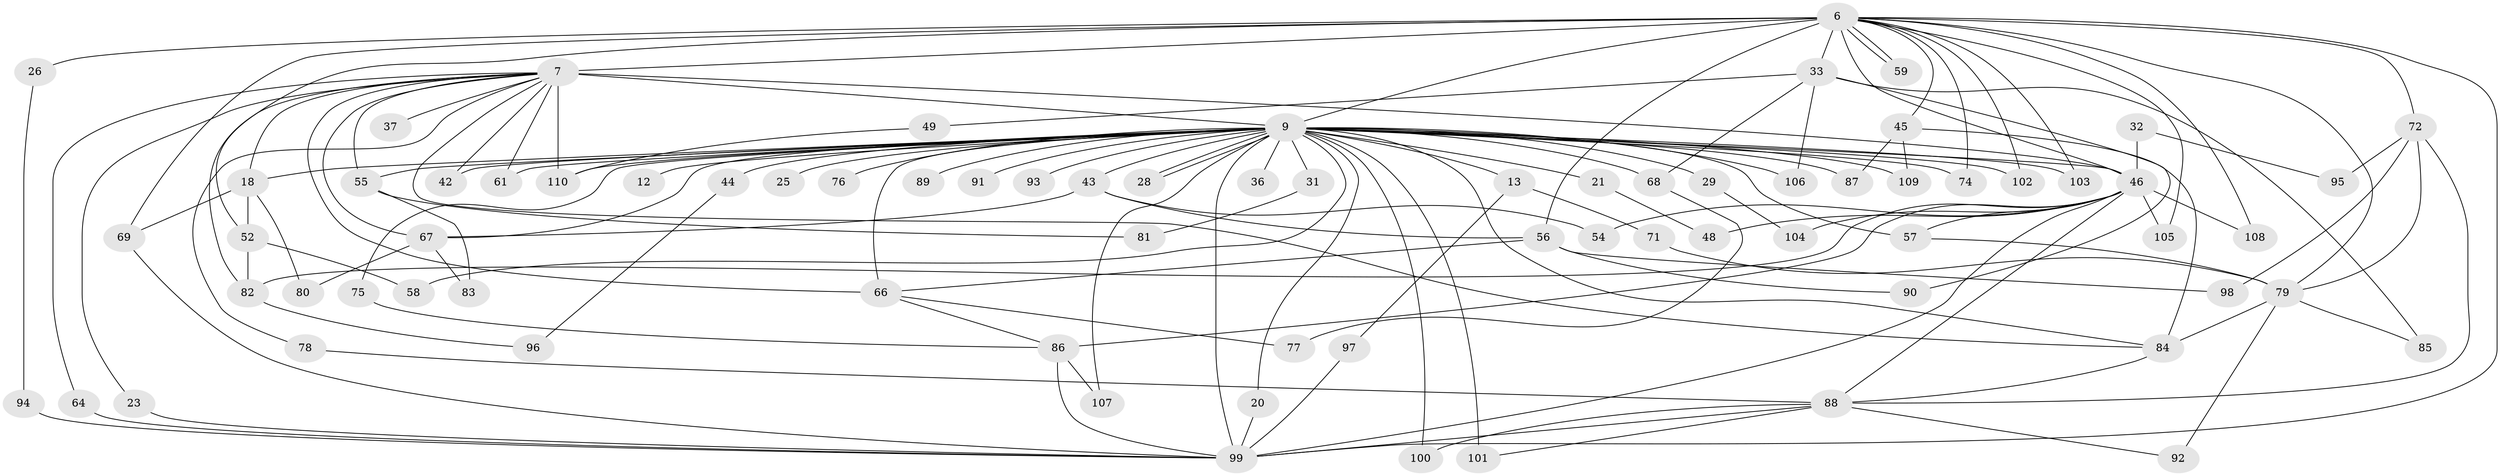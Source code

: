 // original degree distribution, {19: 0.01818181818181818, 25: 0.01818181818181818, 16: 0.00909090909090909, 22: 0.02727272727272727, 17: 0.00909090909090909, 15: 0.00909090909090909, 5: 0.05454545454545454, 2: 0.5363636363636364, 4: 0.09090909090909091, 7: 0.02727272727272727, 3: 0.17272727272727273, 10: 0.00909090909090909, 6: 0.01818181818181818}
// Generated by graph-tools (version 1.1) at 2025/47/03/04/25 21:47:35]
// undirected, 77 vertices, 144 edges
graph export_dot {
graph [start="1"]
  node [color=gray90,style=filled];
  6 [super="+1"];
  7 [super="+4"];
  9 [super="+2+8"];
  12;
  13;
  18;
  20;
  21;
  23;
  25;
  26;
  28;
  29;
  31;
  32;
  33;
  36;
  37;
  42;
  43 [super="+11+24"];
  44;
  45;
  46 [super="+10"];
  48 [super="+34"];
  49;
  52 [super="+27"];
  54;
  55;
  56 [super="+50"];
  57;
  58;
  59;
  61;
  64;
  66 [super="+40"];
  67 [super="+17"];
  68;
  69;
  71;
  72 [super="+51+60"];
  74;
  75;
  76;
  77;
  78;
  79 [super="+73"];
  80;
  81;
  82 [super="+35"];
  83;
  84 [super="+14"];
  85;
  86 [super="+41"];
  87;
  88 [super="+30+62"];
  89;
  90;
  91;
  92;
  93;
  94;
  95;
  96;
  97;
  98;
  99 [super="+65+63"];
  100;
  101 [super="+70"];
  102;
  103;
  104;
  105;
  106;
  107;
  108;
  109;
  110 [super="+38+47"];
  6 -- 7 [weight=4];
  6 -- 9 [weight=8];
  6 -- 33 [weight=2];
  6 -- 45;
  6 -- 59;
  6 -- 59;
  6 -- 69;
  6 -- 72 [weight=3];
  6 -- 74;
  6 -- 102;
  6 -- 103;
  6 -- 105;
  6 -- 108;
  6 -- 52 [weight=2];
  6 -- 26;
  6 -- 46 [weight=4];
  6 -- 79;
  6 -- 56;
  6 -- 99 [weight=3];
  7 -- 9 [weight=8];
  7 -- 23;
  7 -- 37 [weight=2];
  7 -- 55;
  7 -- 82 [weight=2];
  7 -- 64;
  7 -- 78;
  7 -- 18;
  7 -- 42;
  7 -- 110 [weight=3];
  7 -- 61;
  7 -- 84;
  7 -- 66 [weight=2];
  7 -- 46 [weight=4];
  7 -- 67;
  9 -- 20;
  9 -- 28;
  9 -- 28;
  9 -- 58;
  9 -- 66 [weight=2];
  9 -- 89 [weight=2];
  9 -- 91 [weight=2];
  9 -- 101 [weight=2];
  9 -- 102;
  9 -- 103;
  9 -- 107;
  9 -- 43 [weight=4];
  9 -- 68;
  9 -- 74;
  9 -- 75;
  9 -- 13 [weight=2];
  9 -- 84 [weight=2];
  9 -- 87;
  9 -- 25 [weight=2];
  9 -- 93;
  9 -- 31 [weight=2];
  9 -- 110;
  9 -- 55;
  9 -- 57;
  9 -- 12 [weight=2];
  9 -- 76;
  9 -- 18;
  9 -- 21 [weight=2];
  9 -- 29 [weight=2];
  9 -- 36 [weight=2];
  9 -- 100;
  9 -- 42;
  9 -- 44 [weight=2];
  9 -- 106;
  9 -- 46 [weight=9];
  9 -- 109;
  9 -- 61;
  9 -- 67;
  9 -- 99 [weight=2];
  13 -- 71;
  13 -- 97;
  18 -- 69;
  18 -- 80;
  18 -- 52;
  20 -- 99;
  21 -- 48 [weight=2];
  23 -- 99;
  26 -- 94;
  29 -- 104;
  31 -- 81;
  32 -- 95;
  32 -- 46 [weight=2];
  33 -- 49;
  33 -- 68;
  33 -- 85;
  33 -- 90;
  33 -- 106;
  43 -- 67;
  43 -- 56;
  43 -- 54;
  44 -- 96;
  45 -- 87;
  45 -- 109;
  45 -- 84;
  46 -- 104;
  46 -- 105;
  46 -- 108;
  46 -- 48;
  46 -- 54;
  46 -- 86;
  46 -- 57;
  46 -- 88;
  46 -- 82;
  46 -- 99;
  49 -- 110;
  52 -- 58;
  52 -- 82;
  55 -- 81;
  55 -- 83;
  56 -- 90;
  56 -- 98;
  56 -- 66;
  57 -- 79;
  64 -- 99;
  66 -- 77;
  66 -- 86;
  67 -- 83;
  67 -- 80;
  68 -- 77;
  69 -- 99;
  71 -- 79;
  72 -- 98;
  72 -- 95;
  72 -- 79;
  72 -- 88;
  75 -- 86;
  78 -- 88;
  79 -- 84 [weight=2];
  79 -- 85;
  79 -- 92;
  82 -- 96;
  84 -- 88;
  86 -- 107;
  86 -- 99;
  88 -- 100;
  88 -- 101;
  88 -- 92;
  88 -- 99;
  94 -- 99;
  97 -- 99;
}

